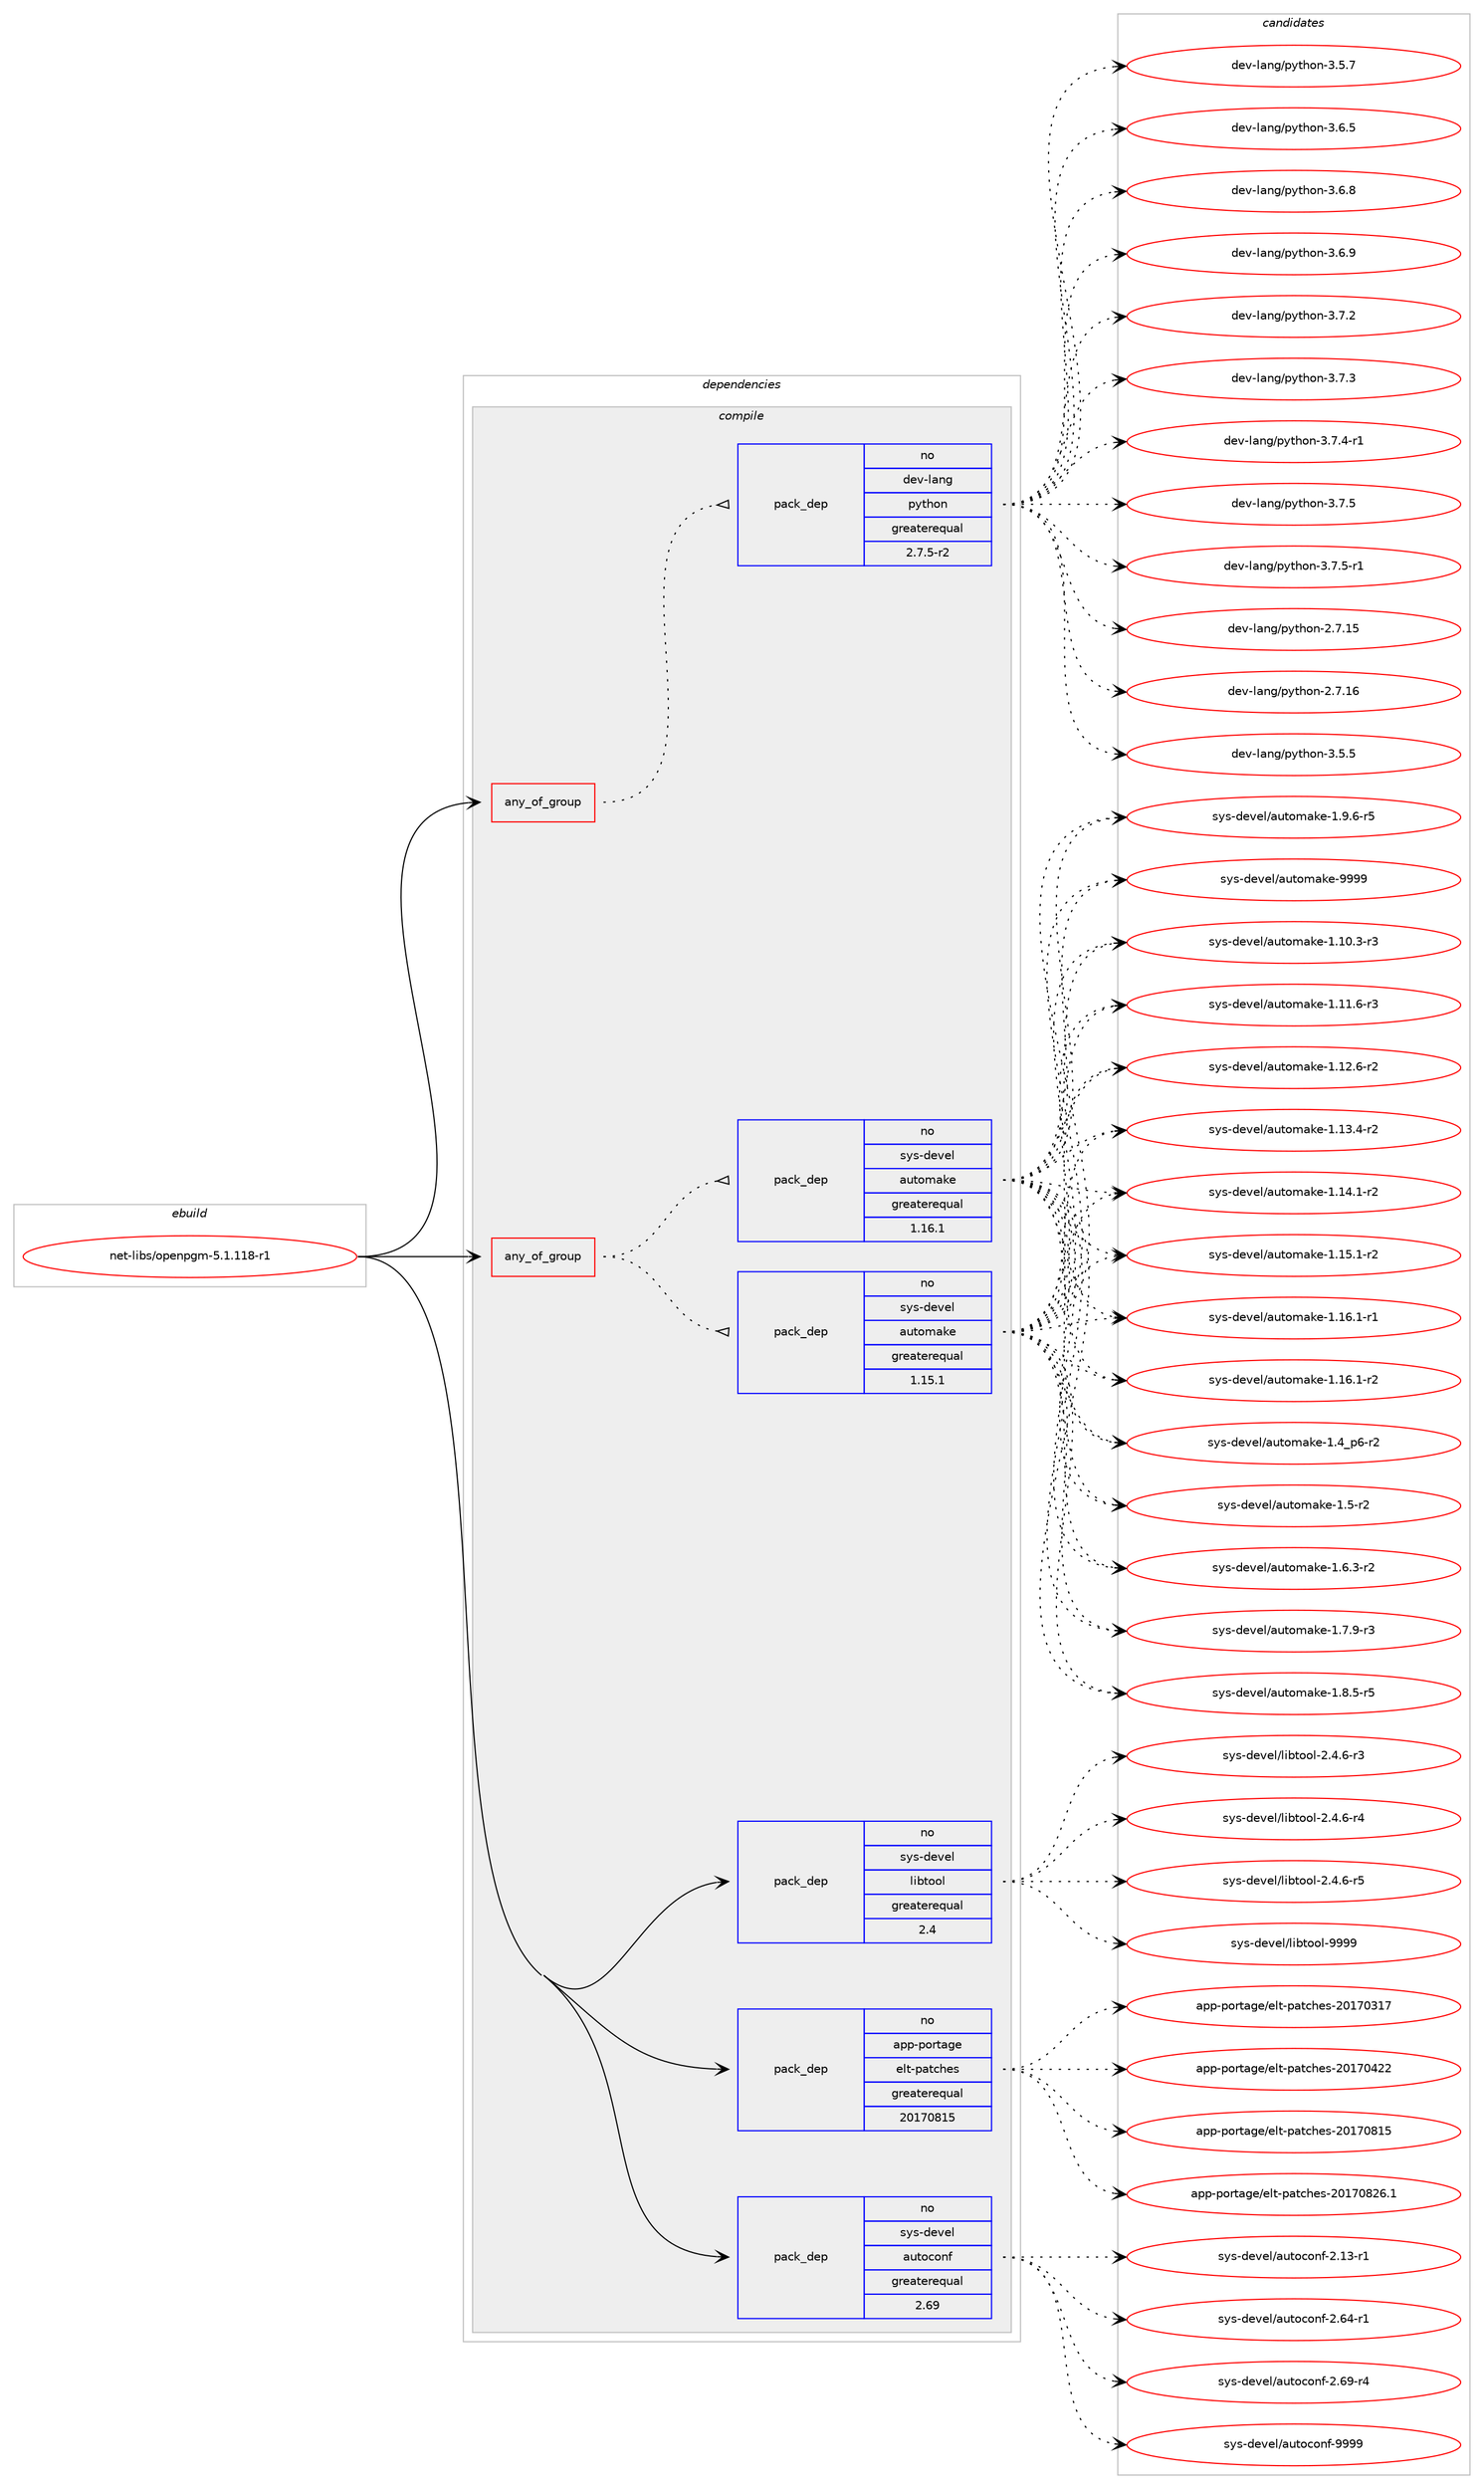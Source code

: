 digraph prolog {

# *************
# Graph options
# *************

newrank=true;
concentrate=true;
compound=true;
graph [rankdir=LR,fontname=Helvetica,fontsize=10,ranksep=1.5];#, ranksep=2.5, nodesep=0.2];
edge  [arrowhead=vee];
node  [fontname=Helvetica,fontsize=10];

# **********
# The ebuild
# **********

subgraph cluster_leftcol {
color=gray;
rank=same;
label=<<i>ebuild</i>>;
id [label="net-libs/openpgm-5.1.118-r1", color=red, width=4, href="../net-libs/openpgm-5.1.118-r1.svg"];
}

# ****************
# The dependencies
# ****************

subgraph cluster_midcol {
color=gray;
label=<<i>dependencies</i>>;
subgraph cluster_compile {
fillcolor="#eeeeee";
style=filled;
label=<<i>compile</i>>;
subgraph any14068 {
dependency828359 [label=<<TABLE BORDER="0" CELLBORDER="1" CELLSPACING="0" CELLPADDING="4"><TR><TD CELLPADDING="10">any_of_group</TD></TR></TABLE>>, shape=none, color=red];subgraph pack611899 {
dependency828360 [label=<<TABLE BORDER="0" CELLBORDER="1" CELLSPACING="0" CELLPADDING="4" WIDTH="220"><TR><TD ROWSPAN="6" CELLPADDING="30">pack_dep</TD></TR><TR><TD WIDTH="110">no</TD></TR><TR><TD>dev-lang</TD></TR><TR><TD>python</TD></TR><TR><TD>greaterequal</TD></TR><TR><TD>2.7.5-r2</TD></TR></TABLE>>, shape=none, color=blue];
}
dependency828359:e -> dependency828360:w [weight=20,style="dotted",arrowhead="oinv"];
}
id:e -> dependency828359:w [weight=20,style="solid",arrowhead="vee"];
subgraph any14069 {
dependency828361 [label=<<TABLE BORDER="0" CELLBORDER="1" CELLSPACING="0" CELLPADDING="4"><TR><TD CELLPADDING="10">any_of_group</TD></TR></TABLE>>, shape=none, color=red];subgraph pack611900 {
dependency828362 [label=<<TABLE BORDER="0" CELLBORDER="1" CELLSPACING="0" CELLPADDING="4" WIDTH="220"><TR><TD ROWSPAN="6" CELLPADDING="30">pack_dep</TD></TR><TR><TD WIDTH="110">no</TD></TR><TR><TD>sys-devel</TD></TR><TR><TD>automake</TD></TR><TR><TD>greaterequal</TD></TR><TR><TD>1.16.1</TD></TR></TABLE>>, shape=none, color=blue];
}
dependency828361:e -> dependency828362:w [weight=20,style="dotted",arrowhead="oinv"];
subgraph pack611901 {
dependency828363 [label=<<TABLE BORDER="0" CELLBORDER="1" CELLSPACING="0" CELLPADDING="4" WIDTH="220"><TR><TD ROWSPAN="6" CELLPADDING="30">pack_dep</TD></TR><TR><TD WIDTH="110">no</TD></TR><TR><TD>sys-devel</TD></TR><TR><TD>automake</TD></TR><TR><TD>greaterequal</TD></TR><TR><TD>1.15.1</TD></TR></TABLE>>, shape=none, color=blue];
}
dependency828361:e -> dependency828363:w [weight=20,style="dotted",arrowhead="oinv"];
}
id:e -> dependency828361:w [weight=20,style="solid",arrowhead="vee"];
subgraph pack611902 {
dependency828364 [label=<<TABLE BORDER="0" CELLBORDER="1" CELLSPACING="0" CELLPADDING="4" WIDTH="220"><TR><TD ROWSPAN="6" CELLPADDING="30">pack_dep</TD></TR><TR><TD WIDTH="110">no</TD></TR><TR><TD>app-portage</TD></TR><TR><TD>elt-patches</TD></TR><TR><TD>greaterequal</TD></TR><TR><TD>20170815</TD></TR></TABLE>>, shape=none, color=blue];
}
id:e -> dependency828364:w [weight=20,style="solid",arrowhead="vee"];
subgraph pack611903 {
dependency828365 [label=<<TABLE BORDER="0" CELLBORDER="1" CELLSPACING="0" CELLPADDING="4" WIDTH="220"><TR><TD ROWSPAN="6" CELLPADDING="30">pack_dep</TD></TR><TR><TD WIDTH="110">no</TD></TR><TR><TD>sys-devel</TD></TR><TR><TD>autoconf</TD></TR><TR><TD>greaterequal</TD></TR><TR><TD>2.69</TD></TR></TABLE>>, shape=none, color=blue];
}
id:e -> dependency828365:w [weight=20,style="solid",arrowhead="vee"];
subgraph pack611904 {
dependency828366 [label=<<TABLE BORDER="0" CELLBORDER="1" CELLSPACING="0" CELLPADDING="4" WIDTH="220"><TR><TD ROWSPAN="6" CELLPADDING="30">pack_dep</TD></TR><TR><TD WIDTH="110">no</TD></TR><TR><TD>sys-devel</TD></TR><TR><TD>libtool</TD></TR><TR><TD>greaterequal</TD></TR><TR><TD>2.4</TD></TR></TABLE>>, shape=none, color=blue];
}
id:e -> dependency828366:w [weight=20,style="solid",arrowhead="vee"];
}
subgraph cluster_compileandrun {
fillcolor="#eeeeee";
style=filled;
label=<<i>compile and run</i>>;
}
subgraph cluster_run {
fillcolor="#eeeeee";
style=filled;
label=<<i>run</i>>;
}
}

# **************
# The candidates
# **************

subgraph cluster_choices {
rank=same;
color=gray;
label=<<i>candidates</i>>;

subgraph choice611899 {
color=black;
nodesep=1;
choice10010111845108971101034711212111610411111045504655464953 [label="dev-lang/python-2.7.15", color=red, width=4,href="../dev-lang/python-2.7.15.svg"];
choice10010111845108971101034711212111610411111045504655464954 [label="dev-lang/python-2.7.16", color=red, width=4,href="../dev-lang/python-2.7.16.svg"];
choice100101118451089711010347112121116104111110455146534653 [label="dev-lang/python-3.5.5", color=red, width=4,href="../dev-lang/python-3.5.5.svg"];
choice100101118451089711010347112121116104111110455146534655 [label="dev-lang/python-3.5.7", color=red, width=4,href="../dev-lang/python-3.5.7.svg"];
choice100101118451089711010347112121116104111110455146544653 [label="dev-lang/python-3.6.5", color=red, width=4,href="../dev-lang/python-3.6.5.svg"];
choice100101118451089711010347112121116104111110455146544656 [label="dev-lang/python-3.6.8", color=red, width=4,href="../dev-lang/python-3.6.8.svg"];
choice100101118451089711010347112121116104111110455146544657 [label="dev-lang/python-3.6.9", color=red, width=4,href="../dev-lang/python-3.6.9.svg"];
choice100101118451089711010347112121116104111110455146554650 [label="dev-lang/python-3.7.2", color=red, width=4,href="../dev-lang/python-3.7.2.svg"];
choice100101118451089711010347112121116104111110455146554651 [label="dev-lang/python-3.7.3", color=red, width=4,href="../dev-lang/python-3.7.3.svg"];
choice1001011184510897110103471121211161041111104551465546524511449 [label="dev-lang/python-3.7.4-r1", color=red, width=4,href="../dev-lang/python-3.7.4-r1.svg"];
choice100101118451089711010347112121116104111110455146554653 [label="dev-lang/python-3.7.5", color=red, width=4,href="../dev-lang/python-3.7.5.svg"];
choice1001011184510897110103471121211161041111104551465546534511449 [label="dev-lang/python-3.7.5-r1", color=red, width=4,href="../dev-lang/python-3.7.5-r1.svg"];
dependency828360:e -> choice10010111845108971101034711212111610411111045504655464953:w [style=dotted,weight="100"];
dependency828360:e -> choice10010111845108971101034711212111610411111045504655464954:w [style=dotted,weight="100"];
dependency828360:e -> choice100101118451089711010347112121116104111110455146534653:w [style=dotted,weight="100"];
dependency828360:e -> choice100101118451089711010347112121116104111110455146534655:w [style=dotted,weight="100"];
dependency828360:e -> choice100101118451089711010347112121116104111110455146544653:w [style=dotted,weight="100"];
dependency828360:e -> choice100101118451089711010347112121116104111110455146544656:w [style=dotted,weight="100"];
dependency828360:e -> choice100101118451089711010347112121116104111110455146544657:w [style=dotted,weight="100"];
dependency828360:e -> choice100101118451089711010347112121116104111110455146554650:w [style=dotted,weight="100"];
dependency828360:e -> choice100101118451089711010347112121116104111110455146554651:w [style=dotted,weight="100"];
dependency828360:e -> choice1001011184510897110103471121211161041111104551465546524511449:w [style=dotted,weight="100"];
dependency828360:e -> choice100101118451089711010347112121116104111110455146554653:w [style=dotted,weight="100"];
dependency828360:e -> choice1001011184510897110103471121211161041111104551465546534511449:w [style=dotted,weight="100"];
}
subgraph choice611900 {
color=black;
nodesep=1;
choice11512111545100101118101108479711711611110997107101454946494846514511451 [label="sys-devel/automake-1.10.3-r3", color=red, width=4,href="../sys-devel/automake-1.10.3-r3.svg"];
choice11512111545100101118101108479711711611110997107101454946494946544511451 [label="sys-devel/automake-1.11.6-r3", color=red, width=4,href="../sys-devel/automake-1.11.6-r3.svg"];
choice11512111545100101118101108479711711611110997107101454946495046544511450 [label="sys-devel/automake-1.12.6-r2", color=red, width=4,href="../sys-devel/automake-1.12.6-r2.svg"];
choice11512111545100101118101108479711711611110997107101454946495146524511450 [label="sys-devel/automake-1.13.4-r2", color=red, width=4,href="../sys-devel/automake-1.13.4-r2.svg"];
choice11512111545100101118101108479711711611110997107101454946495246494511450 [label="sys-devel/automake-1.14.1-r2", color=red, width=4,href="../sys-devel/automake-1.14.1-r2.svg"];
choice11512111545100101118101108479711711611110997107101454946495346494511450 [label="sys-devel/automake-1.15.1-r2", color=red, width=4,href="../sys-devel/automake-1.15.1-r2.svg"];
choice11512111545100101118101108479711711611110997107101454946495446494511449 [label="sys-devel/automake-1.16.1-r1", color=red, width=4,href="../sys-devel/automake-1.16.1-r1.svg"];
choice11512111545100101118101108479711711611110997107101454946495446494511450 [label="sys-devel/automake-1.16.1-r2", color=red, width=4,href="../sys-devel/automake-1.16.1-r2.svg"];
choice115121115451001011181011084797117116111109971071014549465295112544511450 [label="sys-devel/automake-1.4_p6-r2", color=red, width=4,href="../sys-devel/automake-1.4_p6-r2.svg"];
choice11512111545100101118101108479711711611110997107101454946534511450 [label="sys-devel/automake-1.5-r2", color=red, width=4,href="../sys-devel/automake-1.5-r2.svg"];
choice115121115451001011181011084797117116111109971071014549465446514511450 [label="sys-devel/automake-1.6.3-r2", color=red, width=4,href="../sys-devel/automake-1.6.3-r2.svg"];
choice115121115451001011181011084797117116111109971071014549465546574511451 [label="sys-devel/automake-1.7.9-r3", color=red, width=4,href="../sys-devel/automake-1.7.9-r3.svg"];
choice115121115451001011181011084797117116111109971071014549465646534511453 [label="sys-devel/automake-1.8.5-r5", color=red, width=4,href="../sys-devel/automake-1.8.5-r5.svg"];
choice115121115451001011181011084797117116111109971071014549465746544511453 [label="sys-devel/automake-1.9.6-r5", color=red, width=4,href="../sys-devel/automake-1.9.6-r5.svg"];
choice115121115451001011181011084797117116111109971071014557575757 [label="sys-devel/automake-9999", color=red, width=4,href="../sys-devel/automake-9999.svg"];
dependency828362:e -> choice11512111545100101118101108479711711611110997107101454946494846514511451:w [style=dotted,weight="100"];
dependency828362:e -> choice11512111545100101118101108479711711611110997107101454946494946544511451:w [style=dotted,weight="100"];
dependency828362:e -> choice11512111545100101118101108479711711611110997107101454946495046544511450:w [style=dotted,weight="100"];
dependency828362:e -> choice11512111545100101118101108479711711611110997107101454946495146524511450:w [style=dotted,weight="100"];
dependency828362:e -> choice11512111545100101118101108479711711611110997107101454946495246494511450:w [style=dotted,weight="100"];
dependency828362:e -> choice11512111545100101118101108479711711611110997107101454946495346494511450:w [style=dotted,weight="100"];
dependency828362:e -> choice11512111545100101118101108479711711611110997107101454946495446494511449:w [style=dotted,weight="100"];
dependency828362:e -> choice11512111545100101118101108479711711611110997107101454946495446494511450:w [style=dotted,weight="100"];
dependency828362:e -> choice115121115451001011181011084797117116111109971071014549465295112544511450:w [style=dotted,weight="100"];
dependency828362:e -> choice11512111545100101118101108479711711611110997107101454946534511450:w [style=dotted,weight="100"];
dependency828362:e -> choice115121115451001011181011084797117116111109971071014549465446514511450:w [style=dotted,weight="100"];
dependency828362:e -> choice115121115451001011181011084797117116111109971071014549465546574511451:w [style=dotted,weight="100"];
dependency828362:e -> choice115121115451001011181011084797117116111109971071014549465646534511453:w [style=dotted,weight="100"];
dependency828362:e -> choice115121115451001011181011084797117116111109971071014549465746544511453:w [style=dotted,weight="100"];
dependency828362:e -> choice115121115451001011181011084797117116111109971071014557575757:w [style=dotted,weight="100"];
}
subgraph choice611901 {
color=black;
nodesep=1;
choice11512111545100101118101108479711711611110997107101454946494846514511451 [label="sys-devel/automake-1.10.3-r3", color=red, width=4,href="../sys-devel/automake-1.10.3-r3.svg"];
choice11512111545100101118101108479711711611110997107101454946494946544511451 [label="sys-devel/automake-1.11.6-r3", color=red, width=4,href="../sys-devel/automake-1.11.6-r3.svg"];
choice11512111545100101118101108479711711611110997107101454946495046544511450 [label="sys-devel/automake-1.12.6-r2", color=red, width=4,href="../sys-devel/automake-1.12.6-r2.svg"];
choice11512111545100101118101108479711711611110997107101454946495146524511450 [label="sys-devel/automake-1.13.4-r2", color=red, width=4,href="../sys-devel/automake-1.13.4-r2.svg"];
choice11512111545100101118101108479711711611110997107101454946495246494511450 [label="sys-devel/automake-1.14.1-r2", color=red, width=4,href="../sys-devel/automake-1.14.1-r2.svg"];
choice11512111545100101118101108479711711611110997107101454946495346494511450 [label="sys-devel/automake-1.15.1-r2", color=red, width=4,href="../sys-devel/automake-1.15.1-r2.svg"];
choice11512111545100101118101108479711711611110997107101454946495446494511449 [label="sys-devel/automake-1.16.1-r1", color=red, width=4,href="../sys-devel/automake-1.16.1-r1.svg"];
choice11512111545100101118101108479711711611110997107101454946495446494511450 [label="sys-devel/automake-1.16.1-r2", color=red, width=4,href="../sys-devel/automake-1.16.1-r2.svg"];
choice115121115451001011181011084797117116111109971071014549465295112544511450 [label="sys-devel/automake-1.4_p6-r2", color=red, width=4,href="../sys-devel/automake-1.4_p6-r2.svg"];
choice11512111545100101118101108479711711611110997107101454946534511450 [label="sys-devel/automake-1.5-r2", color=red, width=4,href="../sys-devel/automake-1.5-r2.svg"];
choice115121115451001011181011084797117116111109971071014549465446514511450 [label="sys-devel/automake-1.6.3-r2", color=red, width=4,href="../sys-devel/automake-1.6.3-r2.svg"];
choice115121115451001011181011084797117116111109971071014549465546574511451 [label="sys-devel/automake-1.7.9-r3", color=red, width=4,href="../sys-devel/automake-1.7.9-r3.svg"];
choice115121115451001011181011084797117116111109971071014549465646534511453 [label="sys-devel/automake-1.8.5-r5", color=red, width=4,href="../sys-devel/automake-1.8.5-r5.svg"];
choice115121115451001011181011084797117116111109971071014549465746544511453 [label="sys-devel/automake-1.9.6-r5", color=red, width=4,href="../sys-devel/automake-1.9.6-r5.svg"];
choice115121115451001011181011084797117116111109971071014557575757 [label="sys-devel/automake-9999", color=red, width=4,href="../sys-devel/automake-9999.svg"];
dependency828363:e -> choice11512111545100101118101108479711711611110997107101454946494846514511451:w [style=dotted,weight="100"];
dependency828363:e -> choice11512111545100101118101108479711711611110997107101454946494946544511451:w [style=dotted,weight="100"];
dependency828363:e -> choice11512111545100101118101108479711711611110997107101454946495046544511450:w [style=dotted,weight="100"];
dependency828363:e -> choice11512111545100101118101108479711711611110997107101454946495146524511450:w [style=dotted,weight="100"];
dependency828363:e -> choice11512111545100101118101108479711711611110997107101454946495246494511450:w [style=dotted,weight="100"];
dependency828363:e -> choice11512111545100101118101108479711711611110997107101454946495346494511450:w [style=dotted,weight="100"];
dependency828363:e -> choice11512111545100101118101108479711711611110997107101454946495446494511449:w [style=dotted,weight="100"];
dependency828363:e -> choice11512111545100101118101108479711711611110997107101454946495446494511450:w [style=dotted,weight="100"];
dependency828363:e -> choice115121115451001011181011084797117116111109971071014549465295112544511450:w [style=dotted,weight="100"];
dependency828363:e -> choice11512111545100101118101108479711711611110997107101454946534511450:w [style=dotted,weight="100"];
dependency828363:e -> choice115121115451001011181011084797117116111109971071014549465446514511450:w [style=dotted,weight="100"];
dependency828363:e -> choice115121115451001011181011084797117116111109971071014549465546574511451:w [style=dotted,weight="100"];
dependency828363:e -> choice115121115451001011181011084797117116111109971071014549465646534511453:w [style=dotted,weight="100"];
dependency828363:e -> choice115121115451001011181011084797117116111109971071014549465746544511453:w [style=dotted,weight="100"];
dependency828363:e -> choice115121115451001011181011084797117116111109971071014557575757:w [style=dotted,weight="100"];
}
subgraph choice611902 {
color=black;
nodesep=1;
choice97112112451121111141169710310147101108116451129711699104101115455048495548514955 [label="app-portage/elt-patches-20170317", color=red, width=4,href="../app-portage/elt-patches-20170317.svg"];
choice97112112451121111141169710310147101108116451129711699104101115455048495548525050 [label="app-portage/elt-patches-20170422", color=red, width=4,href="../app-portage/elt-patches-20170422.svg"];
choice97112112451121111141169710310147101108116451129711699104101115455048495548564953 [label="app-portage/elt-patches-20170815", color=red, width=4,href="../app-portage/elt-patches-20170815.svg"];
choice971121124511211111411697103101471011081164511297116991041011154550484955485650544649 [label="app-portage/elt-patches-20170826.1", color=red, width=4,href="../app-portage/elt-patches-20170826.1.svg"];
dependency828364:e -> choice97112112451121111141169710310147101108116451129711699104101115455048495548514955:w [style=dotted,weight="100"];
dependency828364:e -> choice97112112451121111141169710310147101108116451129711699104101115455048495548525050:w [style=dotted,weight="100"];
dependency828364:e -> choice97112112451121111141169710310147101108116451129711699104101115455048495548564953:w [style=dotted,weight="100"];
dependency828364:e -> choice971121124511211111411697103101471011081164511297116991041011154550484955485650544649:w [style=dotted,weight="100"];
}
subgraph choice611903 {
color=black;
nodesep=1;
choice1151211154510010111810110847971171161119911111010245504649514511449 [label="sys-devel/autoconf-2.13-r1", color=red, width=4,href="../sys-devel/autoconf-2.13-r1.svg"];
choice1151211154510010111810110847971171161119911111010245504654524511449 [label="sys-devel/autoconf-2.64-r1", color=red, width=4,href="../sys-devel/autoconf-2.64-r1.svg"];
choice1151211154510010111810110847971171161119911111010245504654574511452 [label="sys-devel/autoconf-2.69-r4", color=red, width=4,href="../sys-devel/autoconf-2.69-r4.svg"];
choice115121115451001011181011084797117116111991111101024557575757 [label="sys-devel/autoconf-9999", color=red, width=4,href="../sys-devel/autoconf-9999.svg"];
dependency828365:e -> choice1151211154510010111810110847971171161119911111010245504649514511449:w [style=dotted,weight="100"];
dependency828365:e -> choice1151211154510010111810110847971171161119911111010245504654524511449:w [style=dotted,weight="100"];
dependency828365:e -> choice1151211154510010111810110847971171161119911111010245504654574511452:w [style=dotted,weight="100"];
dependency828365:e -> choice115121115451001011181011084797117116111991111101024557575757:w [style=dotted,weight="100"];
}
subgraph choice611904 {
color=black;
nodesep=1;
choice1151211154510010111810110847108105981161111111084550465246544511451 [label="sys-devel/libtool-2.4.6-r3", color=red, width=4,href="../sys-devel/libtool-2.4.6-r3.svg"];
choice1151211154510010111810110847108105981161111111084550465246544511452 [label="sys-devel/libtool-2.4.6-r4", color=red, width=4,href="../sys-devel/libtool-2.4.6-r4.svg"];
choice1151211154510010111810110847108105981161111111084550465246544511453 [label="sys-devel/libtool-2.4.6-r5", color=red, width=4,href="../sys-devel/libtool-2.4.6-r5.svg"];
choice1151211154510010111810110847108105981161111111084557575757 [label="sys-devel/libtool-9999", color=red, width=4,href="../sys-devel/libtool-9999.svg"];
dependency828366:e -> choice1151211154510010111810110847108105981161111111084550465246544511451:w [style=dotted,weight="100"];
dependency828366:e -> choice1151211154510010111810110847108105981161111111084550465246544511452:w [style=dotted,weight="100"];
dependency828366:e -> choice1151211154510010111810110847108105981161111111084550465246544511453:w [style=dotted,weight="100"];
dependency828366:e -> choice1151211154510010111810110847108105981161111111084557575757:w [style=dotted,weight="100"];
}
}

}
